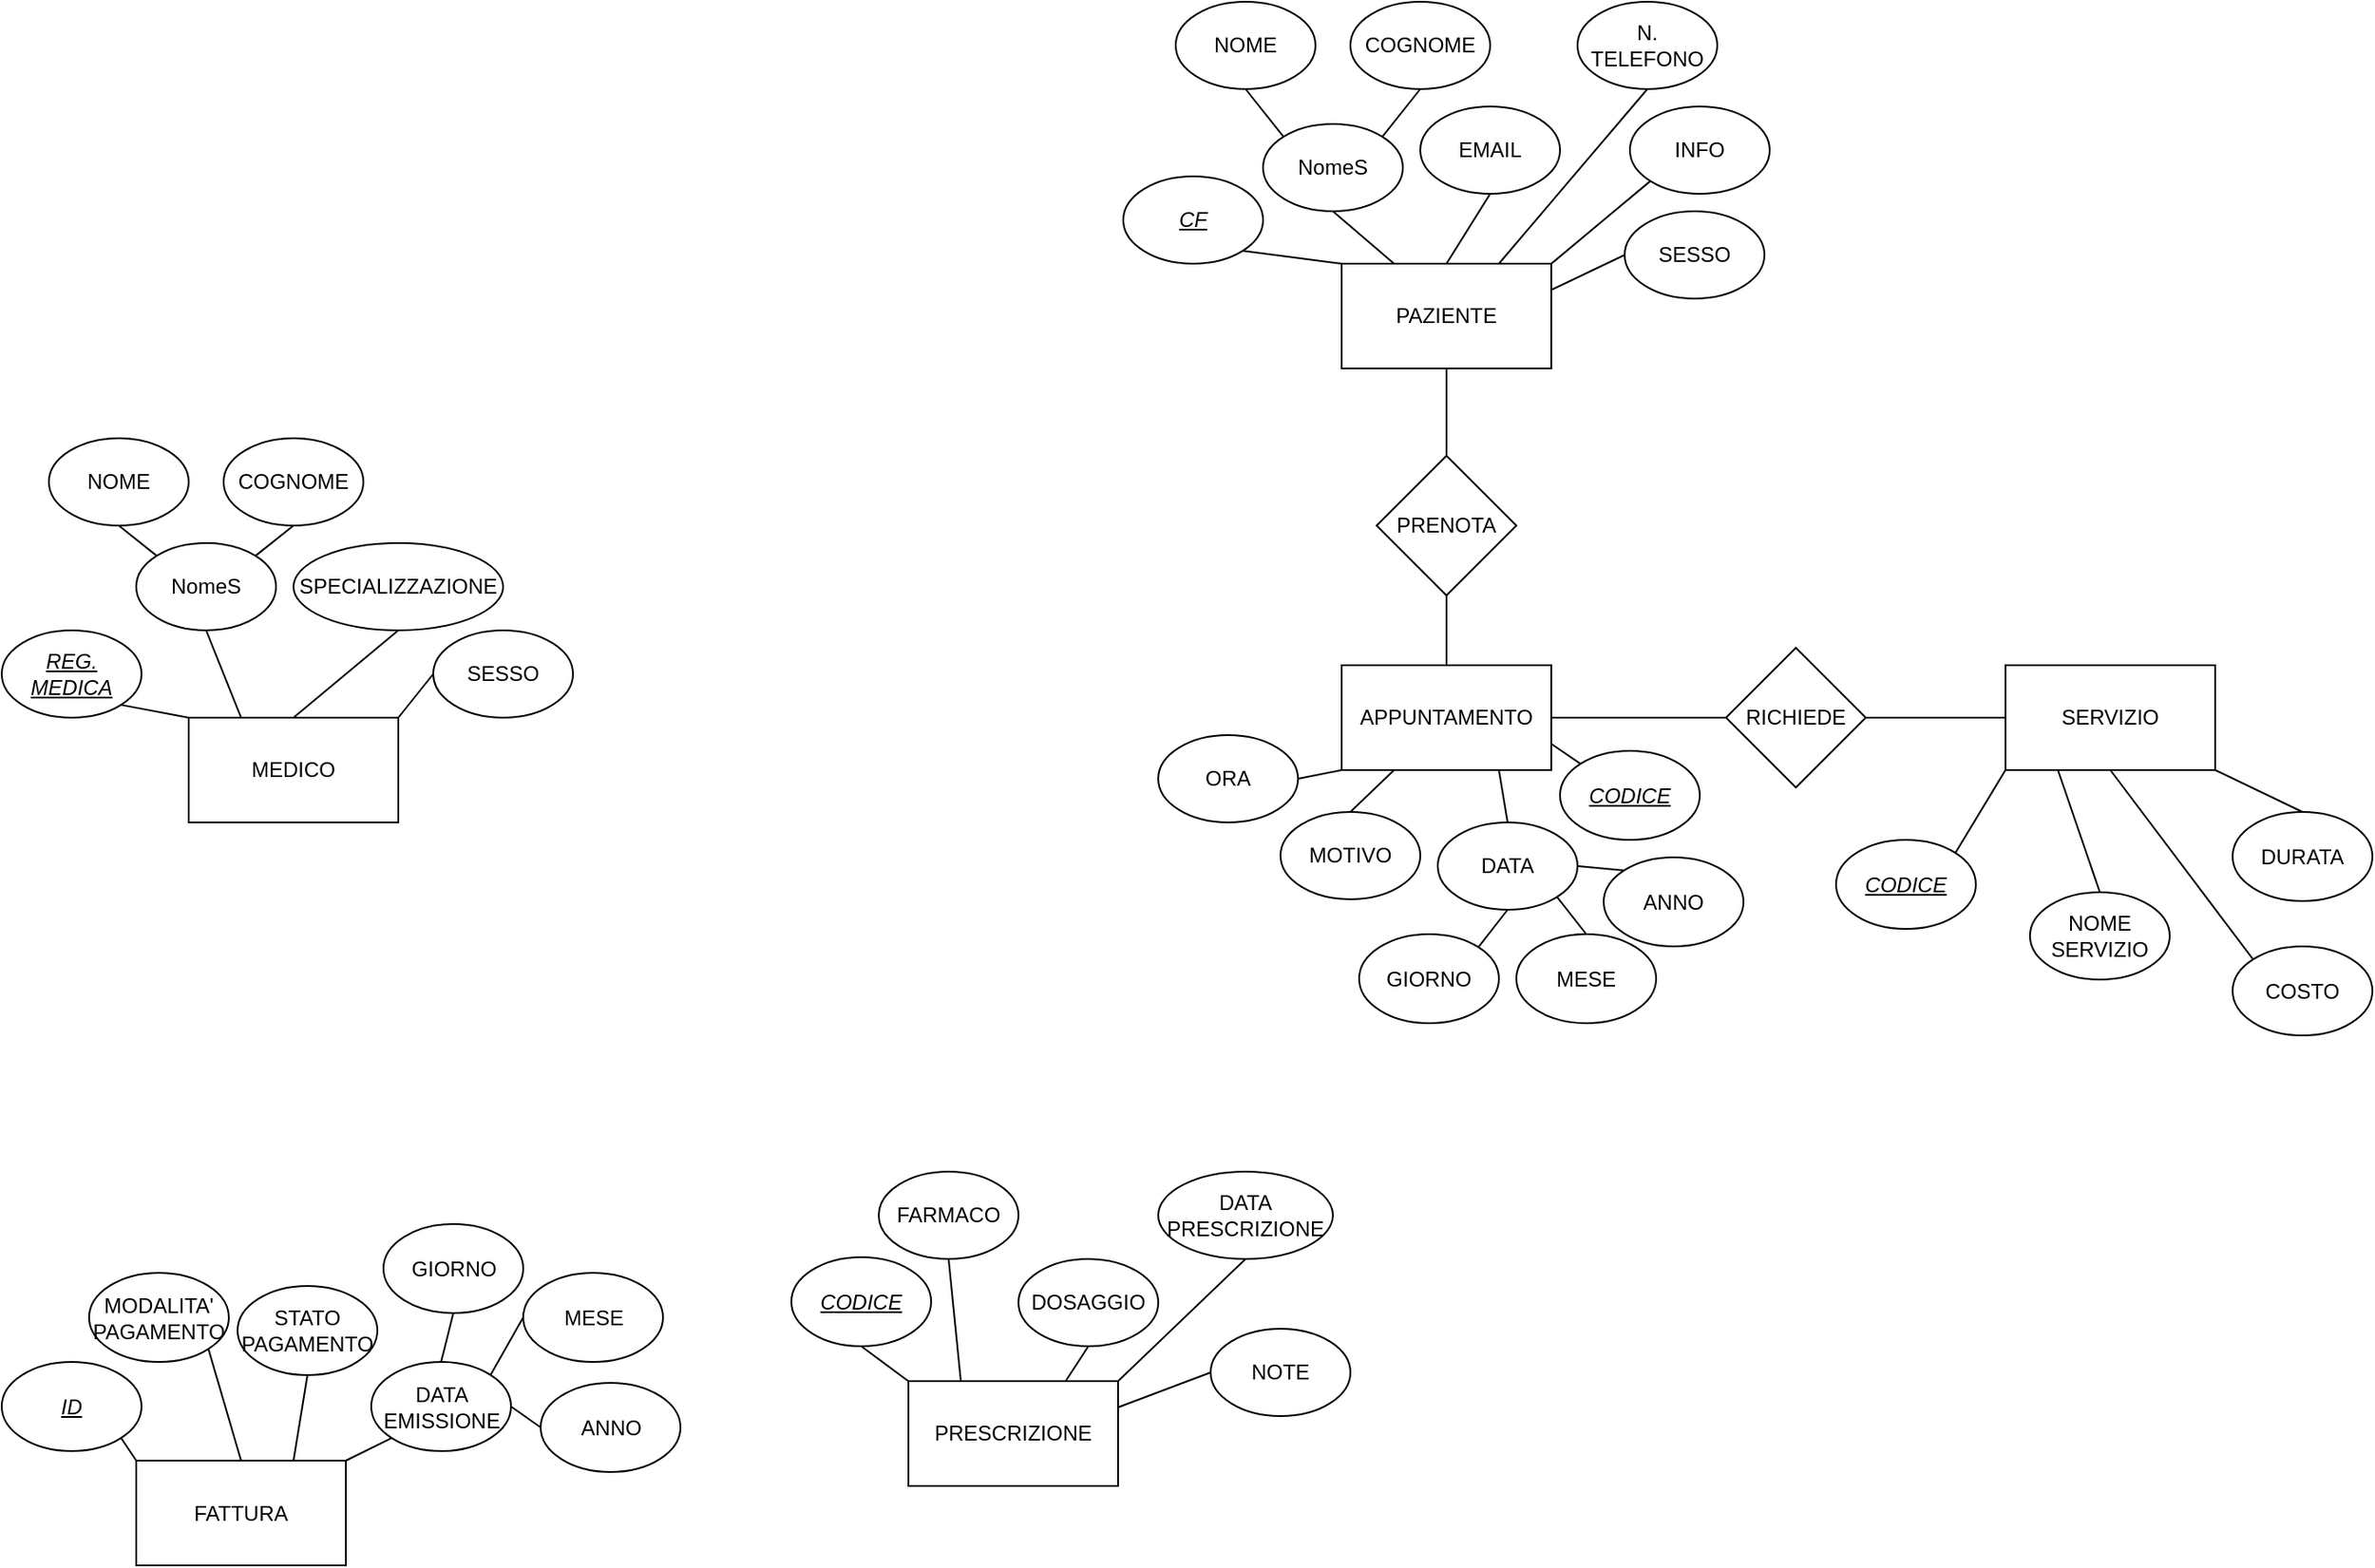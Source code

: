 <mxfile version="24.4.0" type="device">
  <diagram name="Pagina-1" id="QTGkaFuVufyVtia51VzJ">
    <mxGraphModel dx="2514" dy="946" grid="1" gridSize="10" guides="1" tooltips="1" connect="1" arrows="1" fold="1" page="1" pageScale="1" pageWidth="827" pageHeight="1169" math="0" shadow="0">
      <root>
        <mxCell id="0" />
        <mxCell id="1" parent="0" />
        <mxCell id="JJwk-e65k5FWWCbelavX-6" value="PAZIENTE" style="rounded=0;whiteSpace=wrap;html=1;" vertex="1" parent="1">
          <mxGeometry x="-60" y="150" width="120" height="60" as="geometry" />
        </mxCell>
        <mxCell id="JJwk-e65k5FWWCbelavX-7" value="MEDICO" style="rounded=0;whiteSpace=wrap;html=1;" vertex="1" parent="1">
          <mxGeometry x="-720" y="410" width="120" height="60" as="geometry" />
        </mxCell>
        <mxCell id="JJwk-e65k5FWWCbelavX-8" value="PRESCRIZIONE" style="rounded=0;whiteSpace=wrap;html=1;" vertex="1" parent="1">
          <mxGeometry x="-308" y="790" width="120" height="60" as="geometry" />
        </mxCell>
        <mxCell id="JJwk-e65k5FWWCbelavX-9" value="SERVIZIO" style="rounded=0;whiteSpace=wrap;html=1;" vertex="1" parent="1">
          <mxGeometry x="320" y="380" width="120" height="60" as="geometry" />
        </mxCell>
        <mxCell id="JJwk-e65k5FWWCbelavX-10" value="FATTURA" style="rounded=0;whiteSpace=wrap;html=1;" vertex="1" parent="1">
          <mxGeometry x="-750" y="835.5" width="120" height="60" as="geometry" />
        </mxCell>
        <mxCell id="JJwk-e65k5FWWCbelavX-11" value="APPUNTAMENTO" style="rounded=0;whiteSpace=wrap;html=1;" vertex="1" parent="1">
          <mxGeometry x="-60" y="380" width="120" height="60" as="geometry" />
        </mxCell>
        <mxCell id="JJwk-e65k5FWWCbelavX-13" value="NomeS" style="ellipse;whiteSpace=wrap;html=1;" vertex="1" parent="1">
          <mxGeometry x="-105" y="70" width="80" height="50" as="geometry" />
        </mxCell>
        <mxCell id="JJwk-e65k5FWWCbelavX-14" value="COGNOME" style="ellipse;whiteSpace=wrap;html=1;" vertex="1" parent="1">
          <mxGeometry x="-55" width="80" height="50" as="geometry" />
        </mxCell>
        <mxCell id="JJwk-e65k5FWWCbelavX-15" value="N. TELEFONO" style="ellipse;whiteSpace=wrap;html=1;" vertex="1" parent="1">
          <mxGeometry x="75" width="80" height="50" as="geometry" />
        </mxCell>
        <mxCell id="JJwk-e65k5FWWCbelavX-16" value="EMAIL" style="ellipse;whiteSpace=wrap;html=1;" vertex="1" parent="1">
          <mxGeometry x="-15" y="60" width="80" height="50" as="geometry" />
        </mxCell>
        <mxCell id="JJwk-e65k5FWWCbelavX-17" value="INFO" style="ellipse;whiteSpace=wrap;html=1;" vertex="1" parent="1">
          <mxGeometry x="105" y="60" width="80" height="50" as="geometry" />
        </mxCell>
        <mxCell id="JJwk-e65k5FWWCbelavX-18" value="&lt;i&gt;&lt;u&gt;CF&lt;/u&gt;&lt;/i&gt;" style="ellipse;whiteSpace=wrap;html=1;" vertex="1" parent="1">
          <mxGeometry x="-185" y="100" width="80" height="50" as="geometry" />
        </mxCell>
        <mxCell id="JJwk-e65k5FWWCbelavX-19" value="" style="endArrow=none;html=1;rounded=0;entryX=1;entryY=1;entryDx=0;entryDy=0;exitX=0;exitY=0;exitDx=0;exitDy=0;" edge="1" parent="1" source="JJwk-e65k5FWWCbelavX-6" target="JJwk-e65k5FWWCbelavX-18">
          <mxGeometry width="50" height="50" relative="1" as="geometry">
            <mxPoint x="-180" y="490" as="sourcePoint" />
            <mxPoint x="-130" y="440" as="targetPoint" />
          </mxGeometry>
        </mxCell>
        <mxCell id="JJwk-e65k5FWWCbelavX-20" value="" style="endArrow=none;html=1;rounded=0;exitX=0.25;exitY=0;exitDx=0;exitDy=0;entryX=0.5;entryY=1;entryDx=0;entryDy=0;" edge="1" parent="1" source="JJwk-e65k5FWWCbelavX-6" target="JJwk-e65k5FWWCbelavX-13">
          <mxGeometry width="50" height="50" relative="1" as="geometry">
            <mxPoint x="-50" y="160" as="sourcePoint" />
            <mxPoint x="-30" y="100" as="targetPoint" />
          </mxGeometry>
        </mxCell>
        <mxCell id="JJwk-e65k5FWWCbelavX-21" value="" style="endArrow=none;html=1;rounded=0;entryX=0.5;entryY=1;entryDx=0;entryDy=0;exitX=1;exitY=0;exitDx=0;exitDy=0;" edge="1" parent="1" source="JJwk-e65k5FWWCbelavX-13" target="JJwk-e65k5FWWCbelavX-14">
          <mxGeometry width="50" height="50" relative="1" as="geometry">
            <mxPoint x="-190" y="490" as="sourcePoint" />
            <mxPoint x="-140" y="440" as="targetPoint" />
          </mxGeometry>
        </mxCell>
        <mxCell id="JJwk-e65k5FWWCbelavX-22" value="" style="endArrow=none;html=1;rounded=0;entryX=0.5;entryY=1;entryDx=0;entryDy=0;exitX=0.5;exitY=0;exitDx=0;exitDy=0;" edge="1" parent="1" source="JJwk-e65k5FWWCbelavX-6" target="JJwk-e65k5FWWCbelavX-16">
          <mxGeometry width="50" height="50" relative="1" as="geometry">
            <mxPoint x="-50" y="460" as="sourcePoint" />
            <mxPoint y="410" as="targetPoint" />
          </mxGeometry>
        </mxCell>
        <mxCell id="JJwk-e65k5FWWCbelavX-23" value="" style="endArrow=none;html=1;rounded=0;entryX=0.5;entryY=1;entryDx=0;entryDy=0;exitX=0.75;exitY=0;exitDx=0;exitDy=0;" edge="1" parent="1" source="JJwk-e65k5FWWCbelavX-6" target="JJwk-e65k5FWWCbelavX-15">
          <mxGeometry width="50" height="50" relative="1" as="geometry">
            <mxPoint y="390" as="sourcePoint" />
            <mxPoint x="50" y="340" as="targetPoint" />
          </mxGeometry>
        </mxCell>
        <mxCell id="JJwk-e65k5FWWCbelavX-24" value="" style="endArrow=none;html=1;rounded=0;entryX=0;entryY=1;entryDx=0;entryDy=0;exitX=1;exitY=0;exitDx=0;exitDy=0;" edge="1" parent="1" source="JJwk-e65k5FWWCbelavX-6" target="JJwk-e65k5FWWCbelavX-17">
          <mxGeometry width="50" height="50" relative="1" as="geometry">
            <mxPoint x="-40" y="450" as="sourcePoint" />
            <mxPoint x="10" y="400" as="targetPoint" />
          </mxGeometry>
        </mxCell>
        <mxCell id="JJwk-e65k5FWWCbelavX-25" value="&lt;i&gt;&lt;u&gt;REG. MEDICA&lt;/u&gt;&lt;/i&gt;" style="ellipse;whiteSpace=wrap;html=1;" vertex="1" parent="1">
          <mxGeometry x="-827" y="360" width="80" height="50" as="geometry" />
        </mxCell>
        <mxCell id="JJwk-e65k5FWWCbelavX-29" value="SPECIALIZZAZIONE" style="ellipse;whiteSpace=wrap;html=1;" vertex="1" parent="1">
          <mxGeometry x="-660" y="310" width="120" height="50" as="geometry" />
        </mxCell>
        <mxCell id="JJwk-e65k5FWWCbelavX-30" value="NOME" style="ellipse;whiteSpace=wrap;html=1;" vertex="1" parent="1">
          <mxGeometry x="-155" width="80" height="50" as="geometry" />
        </mxCell>
        <mxCell id="JJwk-e65k5FWWCbelavX-31" value="" style="endArrow=none;html=1;rounded=0;entryX=0.5;entryY=1;entryDx=0;entryDy=0;exitX=0;exitY=0;exitDx=0;exitDy=0;" edge="1" parent="1" source="JJwk-e65k5FWWCbelavX-13" target="JJwk-e65k5FWWCbelavX-30">
          <mxGeometry width="50" height="50" relative="1" as="geometry">
            <mxPoint x="-255" y="190" as="sourcePoint" />
            <mxPoint x="-205" y="140" as="targetPoint" />
          </mxGeometry>
        </mxCell>
        <mxCell id="JJwk-e65k5FWWCbelavX-32" value="SESSO" style="ellipse;whiteSpace=wrap;html=1;" vertex="1" parent="1">
          <mxGeometry x="102" y="120" width="80" height="50" as="geometry" />
        </mxCell>
        <mxCell id="JJwk-e65k5FWWCbelavX-33" value="" style="endArrow=none;html=1;rounded=0;entryX=0;entryY=0.5;entryDx=0;entryDy=0;exitX=1;exitY=0.25;exitDx=0;exitDy=0;" edge="1" parent="1" source="JJwk-e65k5FWWCbelavX-6" target="JJwk-e65k5FWWCbelavX-32">
          <mxGeometry width="50" height="50" relative="1" as="geometry">
            <mxPoint x="92" y="160" as="sourcePoint" />
            <mxPoint x="127" y="113" as="targetPoint" />
          </mxGeometry>
        </mxCell>
        <mxCell id="JJwk-e65k5FWWCbelavX-34" value="NomeS" style="ellipse;whiteSpace=wrap;html=1;" vertex="1" parent="1">
          <mxGeometry x="-750" y="310" width="80" height="50" as="geometry" />
        </mxCell>
        <mxCell id="JJwk-e65k5FWWCbelavX-35" value="COGNOME" style="ellipse;whiteSpace=wrap;html=1;" vertex="1" parent="1">
          <mxGeometry x="-700" y="250" width="80" height="50" as="geometry" />
        </mxCell>
        <mxCell id="JJwk-e65k5FWWCbelavX-36" value="NOME" style="ellipse;whiteSpace=wrap;html=1;" vertex="1" parent="1">
          <mxGeometry x="-800" y="250" width="80" height="50" as="geometry" />
        </mxCell>
        <mxCell id="JJwk-e65k5FWWCbelavX-37" value="" style="endArrow=none;html=1;rounded=0;entryX=0.5;entryY=1;entryDx=0;entryDy=0;exitX=1;exitY=0;exitDx=0;exitDy=0;" edge="1" parent="1" source="JJwk-e65k5FWWCbelavX-34" target="JJwk-e65k5FWWCbelavX-35">
          <mxGeometry width="50" height="50" relative="1" as="geometry">
            <mxPoint x="-930" y="370" as="sourcePoint" />
            <mxPoint x="-880" y="320" as="targetPoint" />
          </mxGeometry>
        </mxCell>
        <mxCell id="JJwk-e65k5FWWCbelavX-38" value="" style="endArrow=none;html=1;rounded=0;entryX=0.5;entryY=1;entryDx=0;entryDy=0;exitX=0;exitY=0;exitDx=0;exitDy=0;" edge="1" parent="1" source="JJwk-e65k5FWWCbelavX-34" target="JJwk-e65k5FWWCbelavX-36">
          <mxGeometry width="50" height="50" relative="1" as="geometry">
            <mxPoint x="-940" y="360" as="sourcePoint" />
            <mxPoint x="-890" y="310" as="targetPoint" />
          </mxGeometry>
        </mxCell>
        <mxCell id="JJwk-e65k5FWWCbelavX-39" value="SESSO" style="ellipse;whiteSpace=wrap;html=1;" vertex="1" parent="1">
          <mxGeometry x="-580" y="360" width="80" height="50" as="geometry" />
        </mxCell>
        <mxCell id="JJwk-e65k5FWWCbelavX-40" value="" style="endArrow=none;html=1;rounded=0;entryX=0;entryY=0;entryDx=0;entryDy=0;exitX=1;exitY=1;exitDx=0;exitDy=0;" edge="1" parent="1" source="JJwk-e65k5FWWCbelavX-25" target="JJwk-e65k5FWWCbelavX-7">
          <mxGeometry width="50" height="50" relative="1" as="geometry">
            <mxPoint x="-820" y="520" as="sourcePoint" />
            <mxPoint x="-770" y="470" as="targetPoint" />
          </mxGeometry>
        </mxCell>
        <mxCell id="JJwk-e65k5FWWCbelavX-41" value="" style="endArrow=none;html=1;rounded=0;entryX=0.5;entryY=1;entryDx=0;entryDy=0;exitX=0.25;exitY=0;exitDx=0;exitDy=0;" edge="1" parent="1" source="JJwk-e65k5FWWCbelavX-7" target="JJwk-e65k5FWWCbelavX-34">
          <mxGeometry width="50" height="50" relative="1" as="geometry">
            <mxPoint x="-820" y="580" as="sourcePoint" />
            <mxPoint x="-770" y="530" as="targetPoint" />
          </mxGeometry>
        </mxCell>
        <mxCell id="JJwk-e65k5FWWCbelavX-42" value="" style="endArrow=none;html=1;rounded=0;entryX=0.5;entryY=1;entryDx=0;entryDy=0;exitX=0.5;exitY=0;exitDx=0;exitDy=0;" edge="1" parent="1" source="JJwk-e65k5FWWCbelavX-7" target="JJwk-e65k5FWWCbelavX-29">
          <mxGeometry width="50" height="50" relative="1" as="geometry">
            <mxPoint x="-770" y="680" as="sourcePoint" />
            <mxPoint x="-720" y="630" as="targetPoint" />
          </mxGeometry>
        </mxCell>
        <mxCell id="JJwk-e65k5FWWCbelavX-43" value="" style="endArrow=none;html=1;rounded=0;entryX=0;entryY=0.5;entryDx=0;entryDy=0;exitX=1;exitY=0;exitDx=0;exitDy=0;" edge="1" parent="1" source="JJwk-e65k5FWWCbelavX-7" target="JJwk-e65k5FWWCbelavX-39">
          <mxGeometry width="50" height="50" relative="1" as="geometry">
            <mxPoint x="-630" y="620" as="sourcePoint" />
            <mxPoint x="-580" y="570" as="targetPoint" />
          </mxGeometry>
        </mxCell>
        <mxCell id="JJwk-e65k5FWWCbelavX-44" value="NOME&lt;div&gt;SERVIZIO&lt;/div&gt;" style="ellipse;whiteSpace=wrap;html=1;" vertex="1" parent="1">
          <mxGeometry x="334" y="510" width="80" height="50" as="geometry" />
        </mxCell>
        <mxCell id="JJwk-e65k5FWWCbelavX-45" value="COSTO" style="ellipse;whiteSpace=wrap;html=1;" vertex="1" parent="1">
          <mxGeometry x="450" y="541" width="80" height="51" as="geometry" />
        </mxCell>
        <mxCell id="JJwk-e65k5FWWCbelavX-46" value="DURATA" style="ellipse;whiteSpace=wrap;html=1;" vertex="1" parent="1">
          <mxGeometry x="450" y="464" width="80" height="51" as="geometry" />
        </mxCell>
        <mxCell id="JJwk-e65k5FWWCbelavX-48" value="&lt;i&gt;&lt;u&gt;CODICE&lt;/u&gt;&lt;/i&gt;" style="ellipse;whiteSpace=wrap;html=1;" vertex="1" parent="1">
          <mxGeometry x="223" y="480" width="80" height="51" as="geometry" />
        </mxCell>
        <mxCell id="JJwk-e65k5FWWCbelavX-49" value="" style="endArrow=none;html=1;rounded=0;entryX=0;entryY=1;entryDx=0;entryDy=0;exitX=1;exitY=0;exitDx=0;exitDy=0;" edge="1" parent="1" source="JJwk-e65k5FWWCbelavX-48" target="JJwk-e65k5FWWCbelavX-9">
          <mxGeometry width="50" height="50" relative="1" as="geometry">
            <mxPoint x="220" y="460" as="sourcePoint" />
            <mxPoint x="270" y="410" as="targetPoint" />
          </mxGeometry>
        </mxCell>
        <mxCell id="JJwk-e65k5FWWCbelavX-50" value="" style="endArrow=none;html=1;rounded=0;entryX=0.5;entryY=0;entryDx=0;entryDy=0;exitX=0.25;exitY=1;exitDx=0;exitDy=0;" edge="1" parent="1" source="JJwk-e65k5FWWCbelavX-9" target="JJwk-e65k5FWWCbelavX-44">
          <mxGeometry width="50" height="50" relative="1" as="geometry">
            <mxPoint x="150" y="480" as="sourcePoint" />
            <mxPoint x="200" y="430" as="targetPoint" />
          </mxGeometry>
        </mxCell>
        <mxCell id="JJwk-e65k5FWWCbelavX-51" value="" style="endArrow=none;html=1;rounded=0;entryX=0;entryY=0;entryDx=0;entryDy=0;exitX=0.5;exitY=1;exitDx=0;exitDy=0;" edge="1" parent="1" source="JJwk-e65k5FWWCbelavX-9" target="JJwk-e65k5FWWCbelavX-45">
          <mxGeometry width="50" height="50" relative="1" as="geometry">
            <mxPoint x="230" y="500" as="sourcePoint" />
            <mxPoint x="280" y="450" as="targetPoint" />
          </mxGeometry>
        </mxCell>
        <mxCell id="JJwk-e65k5FWWCbelavX-52" value="" style="endArrow=none;html=1;rounded=0;entryX=0.5;entryY=0;entryDx=0;entryDy=0;exitX=1;exitY=1;exitDx=0;exitDy=0;" edge="1" parent="1" source="JJwk-e65k5FWWCbelavX-9" target="JJwk-e65k5FWWCbelavX-46">
          <mxGeometry width="50" height="50" relative="1" as="geometry">
            <mxPoint x="480" y="510" as="sourcePoint" />
            <mxPoint x="530" y="460" as="targetPoint" />
          </mxGeometry>
        </mxCell>
        <mxCell id="JJwk-e65k5FWWCbelavX-53" value="MODALITA&#39;&lt;div&gt;PAGAMENTO&lt;/div&gt;" style="ellipse;whiteSpace=wrap;html=1;" vertex="1" parent="1">
          <mxGeometry x="-777" y="728" width="80" height="51" as="geometry" />
        </mxCell>
        <mxCell id="JJwk-e65k5FWWCbelavX-54" value="STATO&lt;div&gt;PAGAMENTO&lt;/div&gt;" style="ellipse;whiteSpace=wrap;html=1;" vertex="1" parent="1">
          <mxGeometry x="-692" y="735.5" width="80" height="51" as="geometry" />
        </mxCell>
        <mxCell id="JJwk-e65k5FWWCbelavX-56" value="DATA&lt;div&gt;EMISSIONE&lt;/div&gt;" style="ellipse;whiteSpace=wrap;html=1;" vertex="1" parent="1">
          <mxGeometry x="-615.5" y="779" width="80" height="51" as="geometry" />
        </mxCell>
        <mxCell id="JJwk-e65k5FWWCbelavX-57" value="GIORNO" style="ellipse;whiteSpace=wrap;html=1;" vertex="1" parent="1">
          <mxGeometry x="-608.5" y="700" width="80" height="51" as="geometry" />
        </mxCell>
        <mxCell id="JJwk-e65k5FWWCbelavX-59" value="MESE" style="ellipse;whiteSpace=wrap;html=1;" vertex="1" parent="1">
          <mxGeometry x="-528.5" y="728" width="80" height="51" as="geometry" />
        </mxCell>
        <mxCell id="JJwk-e65k5FWWCbelavX-60" value="ANNO" style="ellipse;whiteSpace=wrap;html=1;" vertex="1" parent="1">
          <mxGeometry x="-518.5" y="791" width="80" height="51" as="geometry" />
        </mxCell>
        <mxCell id="JJwk-e65k5FWWCbelavX-61" value="&lt;i&gt;&lt;u&gt;ID&lt;/u&gt;&lt;/i&gt;" style="ellipse;whiteSpace=wrap;html=1;" vertex="1" parent="1">
          <mxGeometry x="-827" y="779" width="80" height="51" as="geometry" />
        </mxCell>
        <mxCell id="JJwk-e65k5FWWCbelavX-62" value="" style="endArrow=none;html=1;rounded=0;entryX=0;entryY=0;entryDx=0;entryDy=0;exitX=1;exitY=1;exitDx=0;exitDy=0;" edge="1" parent="1" source="JJwk-e65k5FWWCbelavX-61" target="JJwk-e65k5FWWCbelavX-10">
          <mxGeometry width="50" height="50" relative="1" as="geometry">
            <mxPoint x="-770" y="995.5" as="sourcePoint" />
            <mxPoint x="-690" y="955.5" as="targetPoint" />
          </mxGeometry>
        </mxCell>
        <mxCell id="JJwk-e65k5FWWCbelavX-63" value="" style="endArrow=none;html=1;rounded=0;entryX=1;entryY=1;entryDx=0;entryDy=0;exitX=0.5;exitY=0;exitDx=0;exitDy=0;" edge="1" parent="1" source="JJwk-e65k5FWWCbelavX-10" target="JJwk-e65k5FWWCbelavX-53">
          <mxGeometry width="50" height="50" relative="1" as="geometry">
            <mxPoint x="-760" y="1005.5" as="sourcePoint" />
            <mxPoint x="-680" y="965.5" as="targetPoint" />
          </mxGeometry>
        </mxCell>
        <mxCell id="JJwk-e65k5FWWCbelavX-64" value="" style="endArrow=none;html=1;rounded=0;entryX=0.5;entryY=1;entryDx=0;entryDy=0;exitX=0.75;exitY=0;exitDx=0;exitDy=0;" edge="1" parent="1" source="JJwk-e65k5FWWCbelavX-10" target="JJwk-e65k5FWWCbelavX-54">
          <mxGeometry width="50" height="50" relative="1" as="geometry">
            <mxPoint x="-750" y="1015.5" as="sourcePoint" />
            <mxPoint x="-670" y="975.5" as="targetPoint" />
          </mxGeometry>
        </mxCell>
        <mxCell id="JJwk-e65k5FWWCbelavX-65" value="" style="endArrow=none;html=1;rounded=0;entryX=0;entryY=1;entryDx=0;entryDy=0;exitX=1;exitY=0;exitDx=0;exitDy=0;" edge="1" parent="1" source="JJwk-e65k5FWWCbelavX-10" target="JJwk-e65k5FWWCbelavX-56">
          <mxGeometry width="50" height="50" relative="1" as="geometry">
            <mxPoint x="-740" y="1025.5" as="sourcePoint" />
            <mxPoint x="-660" y="985.5" as="targetPoint" />
          </mxGeometry>
        </mxCell>
        <mxCell id="JJwk-e65k5FWWCbelavX-67" value="" style="endArrow=none;html=1;rounded=0;entryX=0;entryY=0.5;entryDx=0;entryDy=0;exitX=1;exitY=0;exitDx=0;exitDy=0;" edge="1" parent="1" source="JJwk-e65k5FWWCbelavX-56" target="JJwk-e65k5FWWCbelavX-59">
          <mxGeometry width="50" height="50" relative="1" as="geometry">
            <mxPoint x="-720" y="1045.5" as="sourcePoint" />
            <mxPoint x="-640" y="1005.5" as="targetPoint" />
          </mxGeometry>
        </mxCell>
        <mxCell id="JJwk-e65k5FWWCbelavX-68" value="" style="endArrow=none;html=1;rounded=0;entryX=0;entryY=0.5;entryDx=0;entryDy=0;exitX=1;exitY=0.5;exitDx=0;exitDy=0;" edge="1" parent="1" source="JJwk-e65k5FWWCbelavX-56" target="JJwk-e65k5FWWCbelavX-60">
          <mxGeometry width="50" height="50" relative="1" as="geometry">
            <mxPoint x="-710" y="1055.5" as="sourcePoint" />
            <mxPoint x="-630" y="1015.5" as="targetPoint" />
          </mxGeometry>
        </mxCell>
        <mxCell id="JJwk-e65k5FWWCbelavX-70" value="" style="endArrow=none;html=1;rounded=0;entryX=0.5;entryY=1;entryDx=0;entryDy=0;exitX=0.5;exitY=0;exitDx=0;exitDy=0;" edge="1" parent="1" source="JJwk-e65k5FWWCbelavX-56" target="JJwk-e65k5FWWCbelavX-57">
          <mxGeometry width="50" height="50" relative="1" as="geometry">
            <mxPoint x="-710" y="1055.5" as="sourcePoint" />
            <mxPoint x="-630" y="1015.5" as="targetPoint" />
          </mxGeometry>
        </mxCell>
        <mxCell id="JJwk-e65k5FWWCbelavX-76" value="NOTE" style="ellipse;whiteSpace=wrap;html=1;" vertex="1" parent="1">
          <mxGeometry x="-135" y="760" width="80" height="50" as="geometry" />
        </mxCell>
        <mxCell id="JJwk-e65k5FWWCbelavX-77" value="FARMACO" style="ellipse;whiteSpace=wrap;html=1;" vertex="1" parent="1">
          <mxGeometry x="-325" y="670" width="80" height="50" as="geometry" />
        </mxCell>
        <mxCell id="JJwk-e65k5FWWCbelavX-78" value="DOSAGGIO" style="ellipse;whiteSpace=wrap;html=1;" vertex="1" parent="1">
          <mxGeometry x="-245" y="720" width="80" height="50" as="geometry" />
        </mxCell>
        <mxCell id="JJwk-e65k5FWWCbelavX-79" value="DATA" style="ellipse;whiteSpace=wrap;html=1;" vertex="1" parent="1">
          <mxGeometry x="-5" y="470" width="80" height="50" as="geometry" />
        </mxCell>
        <mxCell id="JJwk-e65k5FWWCbelavX-80" value="MOTIVO" style="ellipse;whiteSpace=wrap;html=1;" vertex="1" parent="1">
          <mxGeometry x="-95" y="464" width="80" height="50" as="geometry" />
        </mxCell>
        <mxCell id="JJwk-e65k5FWWCbelavX-81" value="ORA" style="ellipse;whiteSpace=wrap;html=1;" vertex="1" parent="1">
          <mxGeometry x="-165" y="420" width="80" height="50" as="geometry" />
        </mxCell>
        <mxCell id="JJwk-e65k5FWWCbelavX-82" value="DATA&lt;div&gt;PRESCRIZIONE&lt;/div&gt;" style="ellipse;whiteSpace=wrap;html=1;" vertex="1" parent="1">
          <mxGeometry x="-165" y="670" width="100" height="50" as="geometry" />
        </mxCell>
        <mxCell id="JJwk-e65k5FWWCbelavX-83" value="&lt;i&gt;&lt;u&gt;CODICE&lt;/u&gt;&lt;/i&gt;" style="ellipse;whiteSpace=wrap;html=1;" vertex="1" parent="1">
          <mxGeometry x="-375" y="719" width="80" height="51" as="geometry" />
        </mxCell>
        <mxCell id="JJwk-e65k5FWWCbelavX-84" value="" style="endArrow=none;html=1;rounded=0;entryX=0;entryY=0.5;entryDx=0;entryDy=0;exitX=1;exitY=0.25;exitDx=0;exitDy=0;" edge="1" parent="1" source="JJwk-e65k5FWWCbelavX-8" target="JJwk-e65k5FWWCbelavX-76">
          <mxGeometry width="50" height="50" relative="1" as="geometry">
            <mxPoint x="-165" y="1050" as="sourcePoint" />
            <mxPoint x="-115" y="1000" as="targetPoint" />
          </mxGeometry>
        </mxCell>
        <mxCell id="JJwk-e65k5FWWCbelavX-85" value="" style="endArrow=none;html=1;rounded=0;entryX=0.5;entryY=1;entryDx=0;entryDy=0;exitX=1;exitY=0;exitDx=0;exitDy=0;" edge="1" parent="1" source="JJwk-e65k5FWWCbelavX-8" target="JJwk-e65k5FWWCbelavX-82">
          <mxGeometry width="50" height="50" relative="1" as="geometry">
            <mxPoint x="-185" y="910" as="sourcePoint" />
            <mxPoint x="-135" y="860" as="targetPoint" />
          </mxGeometry>
        </mxCell>
        <mxCell id="JJwk-e65k5FWWCbelavX-86" value="" style="endArrow=none;html=1;rounded=0;entryX=0.5;entryY=1;entryDx=0;entryDy=0;exitX=0.75;exitY=0;exitDx=0;exitDy=0;" edge="1" parent="1" source="JJwk-e65k5FWWCbelavX-8" target="JJwk-e65k5FWWCbelavX-78">
          <mxGeometry width="50" height="50" relative="1" as="geometry">
            <mxPoint x="-165" y="970" as="sourcePoint" />
            <mxPoint x="-115" y="920" as="targetPoint" />
          </mxGeometry>
        </mxCell>
        <mxCell id="JJwk-e65k5FWWCbelavX-87" value="" style="endArrow=none;html=1;rounded=0;entryX=0.5;entryY=1;entryDx=0;entryDy=0;exitX=0.25;exitY=0;exitDx=0;exitDy=0;" edge="1" parent="1" source="JJwk-e65k5FWWCbelavX-8" target="JJwk-e65k5FWWCbelavX-77">
          <mxGeometry width="50" height="50" relative="1" as="geometry">
            <mxPoint x="-265" y="970" as="sourcePoint" />
            <mxPoint x="-215" y="920" as="targetPoint" />
          </mxGeometry>
        </mxCell>
        <mxCell id="JJwk-e65k5FWWCbelavX-88" value="" style="endArrow=none;html=1;rounded=0;entryX=0.5;entryY=1;entryDx=0;entryDy=0;exitX=0;exitY=0;exitDx=0;exitDy=0;" edge="1" parent="1" source="JJwk-e65k5FWWCbelavX-8" target="JJwk-e65k5FWWCbelavX-83">
          <mxGeometry width="50" height="50" relative="1" as="geometry">
            <mxPoint x="-195" y="960" as="sourcePoint" />
            <mxPoint x="-145" y="910" as="targetPoint" />
          </mxGeometry>
        </mxCell>
        <mxCell id="JJwk-e65k5FWWCbelavX-91" value="&lt;i&gt;&lt;u&gt;CODICE&lt;/u&gt;&lt;/i&gt;" style="ellipse;whiteSpace=wrap;html=1;" vertex="1" parent="1">
          <mxGeometry x="65" y="429" width="80" height="51" as="geometry" />
        </mxCell>
        <mxCell id="JJwk-e65k5FWWCbelavX-92" value="GIORNO" style="ellipse;whiteSpace=wrap;html=1;" vertex="1" parent="1">
          <mxGeometry x="-50" y="534" width="80" height="51" as="geometry" />
        </mxCell>
        <mxCell id="JJwk-e65k5FWWCbelavX-93" value="MESE" style="ellipse;whiteSpace=wrap;html=1;" vertex="1" parent="1">
          <mxGeometry x="40" y="534" width="80" height="51" as="geometry" />
        </mxCell>
        <mxCell id="JJwk-e65k5FWWCbelavX-94" value="ANNO" style="ellipse;whiteSpace=wrap;html=1;" vertex="1" parent="1">
          <mxGeometry x="90" y="490" width="80" height="51" as="geometry" />
        </mxCell>
        <mxCell id="JJwk-e65k5FWWCbelavX-98" value="" style="endArrow=none;html=1;rounded=0;entryX=1;entryY=0;entryDx=0;entryDy=0;exitX=0.5;exitY=1;exitDx=0;exitDy=0;" edge="1" parent="1" source="JJwk-e65k5FWWCbelavX-79" target="JJwk-e65k5FWWCbelavX-92">
          <mxGeometry width="50" height="50" relative="1" as="geometry">
            <mxPoint x="-210" y="950" as="sourcePoint" />
            <mxPoint x="-160" y="900" as="targetPoint" />
          </mxGeometry>
        </mxCell>
        <mxCell id="JJwk-e65k5FWWCbelavX-99" value="" style="endArrow=none;html=1;rounded=0;entryX=0.5;entryY=0;entryDx=0;entryDy=0;exitX=1;exitY=1;exitDx=0;exitDy=0;" edge="1" parent="1" source="JJwk-e65k5FWWCbelavX-79" target="JJwk-e65k5FWWCbelavX-93">
          <mxGeometry width="50" height="50" relative="1" as="geometry">
            <mxPoint x="-80" y="890" as="sourcePoint" />
            <mxPoint x="-30" y="840" as="targetPoint" />
          </mxGeometry>
        </mxCell>
        <mxCell id="JJwk-e65k5FWWCbelavX-100" value="" style="endArrow=none;html=1;rounded=0;entryX=0;entryY=0;entryDx=0;entryDy=0;exitX=1;exitY=0.5;exitDx=0;exitDy=0;" edge="1" parent="1" source="JJwk-e65k5FWWCbelavX-79" target="JJwk-e65k5FWWCbelavX-94">
          <mxGeometry width="50" height="50" relative="1" as="geometry">
            <mxPoint x="-280" y="900" as="sourcePoint" />
            <mxPoint x="-230" y="850" as="targetPoint" />
          </mxGeometry>
        </mxCell>
        <mxCell id="JJwk-e65k5FWWCbelavX-104" value="PRENOTA" style="rhombus;whiteSpace=wrap;html=1;" vertex="1" parent="1">
          <mxGeometry x="-40" y="260" width="80" height="80" as="geometry" />
        </mxCell>
        <mxCell id="JJwk-e65k5FWWCbelavX-106" value="" style="endArrow=none;html=1;rounded=0;entryX=0.5;entryY=1;entryDx=0;entryDy=0;exitX=0.5;exitY=0;exitDx=0;exitDy=0;" edge="1" parent="1" source="JJwk-e65k5FWWCbelavX-104" target="JJwk-e65k5FWWCbelavX-6">
          <mxGeometry width="50" height="50" relative="1" as="geometry">
            <mxPoint x="-130" y="280" as="sourcePoint" />
            <mxPoint x="-80" y="230" as="targetPoint" />
          </mxGeometry>
        </mxCell>
        <mxCell id="JJwk-e65k5FWWCbelavX-107" value="" style="endArrow=none;html=1;rounded=0;entryX=0.5;entryY=1;entryDx=0;entryDy=0;exitX=0.5;exitY=0;exitDx=0;exitDy=0;" edge="1" parent="1" source="JJwk-e65k5FWWCbelavX-11" target="JJwk-e65k5FWWCbelavX-104">
          <mxGeometry width="50" height="50" relative="1" as="geometry">
            <mxPoint x="10" y="560" as="sourcePoint" />
            <mxPoint x="60" y="510" as="targetPoint" />
          </mxGeometry>
        </mxCell>
        <mxCell id="JJwk-e65k5FWWCbelavX-108" value="" style="endArrow=none;html=1;rounded=0;entryX=0;entryY=0;entryDx=0;entryDy=0;exitX=1;exitY=0.75;exitDx=0;exitDy=0;" edge="1" parent="1" source="JJwk-e65k5FWWCbelavX-11" target="JJwk-e65k5FWWCbelavX-91">
          <mxGeometry width="50" height="50" relative="1" as="geometry">
            <mxPoint x="40" y="550" as="sourcePoint" />
            <mxPoint x="90" y="500" as="targetPoint" />
          </mxGeometry>
        </mxCell>
        <mxCell id="JJwk-e65k5FWWCbelavX-109" value="" style="endArrow=none;html=1;rounded=0;entryX=0.25;entryY=1;entryDx=0;entryDy=0;exitX=0.5;exitY=0;exitDx=0;exitDy=0;" edge="1" parent="1" source="JJwk-e65k5FWWCbelavX-80" target="JJwk-e65k5FWWCbelavX-11">
          <mxGeometry width="50" height="50" relative="1" as="geometry">
            <mxPoint x="-110" y="640" as="sourcePoint" />
            <mxPoint x="-60" y="590" as="targetPoint" />
          </mxGeometry>
        </mxCell>
        <mxCell id="JJwk-e65k5FWWCbelavX-110" value="" style="endArrow=none;html=1;rounded=0;entryX=0.75;entryY=1;entryDx=0;entryDy=0;exitX=0.5;exitY=0;exitDx=0;exitDy=0;" edge="1" parent="1" source="JJwk-e65k5FWWCbelavX-79" target="JJwk-e65k5FWWCbelavX-11">
          <mxGeometry width="50" height="50" relative="1" as="geometry">
            <mxPoint x="-210" y="680" as="sourcePoint" />
            <mxPoint x="-160" y="630" as="targetPoint" />
          </mxGeometry>
        </mxCell>
        <mxCell id="JJwk-e65k5FWWCbelavX-111" value="" style="endArrow=none;html=1;rounded=0;entryX=0;entryY=1;entryDx=0;entryDy=0;exitX=1;exitY=0.5;exitDx=0;exitDy=0;" edge="1" parent="1" source="JJwk-e65k5FWWCbelavX-81" target="JJwk-e65k5FWWCbelavX-11">
          <mxGeometry width="50" height="50" relative="1" as="geometry">
            <mxPoint x="-210" y="560" as="sourcePoint" />
            <mxPoint x="-160" y="510" as="targetPoint" />
          </mxGeometry>
        </mxCell>
        <mxCell id="JJwk-e65k5FWWCbelavX-112" value="RICHIEDE" style="rhombus;whiteSpace=wrap;html=1;" vertex="1" parent="1">
          <mxGeometry x="160" y="370" width="80" height="80" as="geometry" />
        </mxCell>
        <mxCell id="JJwk-e65k5FWWCbelavX-113" value="" style="endArrow=none;html=1;rounded=0;entryX=1;entryY=0.5;entryDx=0;entryDy=0;exitX=0;exitY=0.5;exitDx=0;exitDy=0;" edge="1" parent="1" source="JJwk-e65k5FWWCbelavX-112" target="JJwk-e65k5FWWCbelavX-11">
          <mxGeometry width="50" height="50" relative="1" as="geometry">
            <mxPoint x="100" y="260" as="sourcePoint" />
            <mxPoint x="150" y="210" as="targetPoint" />
          </mxGeometry>
        </mxCell>
        <mxCell id="JJwk-e65k5FWWCbelavX-114" value="" style="endArrow=none;html=1;rounded=0;entryX=0;entryY=0.5;entryDx=0;entryDy=0;exitX=1;exitY=0.5;exitDx=0;exitDy=0;" edge="1" parent="1" source="JJwk-e65k5FWWCbelavX-112" target="JJwk-e65k5FWWCbelavX-9">
          <mxGeometry width="50" height="50" relative="1" as="geometry">
            <mxPoint x="170" y="440" as="sourcePoint" />
            <mxPoint x="220" y="390" as="targetPoint" />
          </mxGeometry>
        </mxCell>
      </root>
    </mxGraphModel>
  </diagram>
</mxfile>
